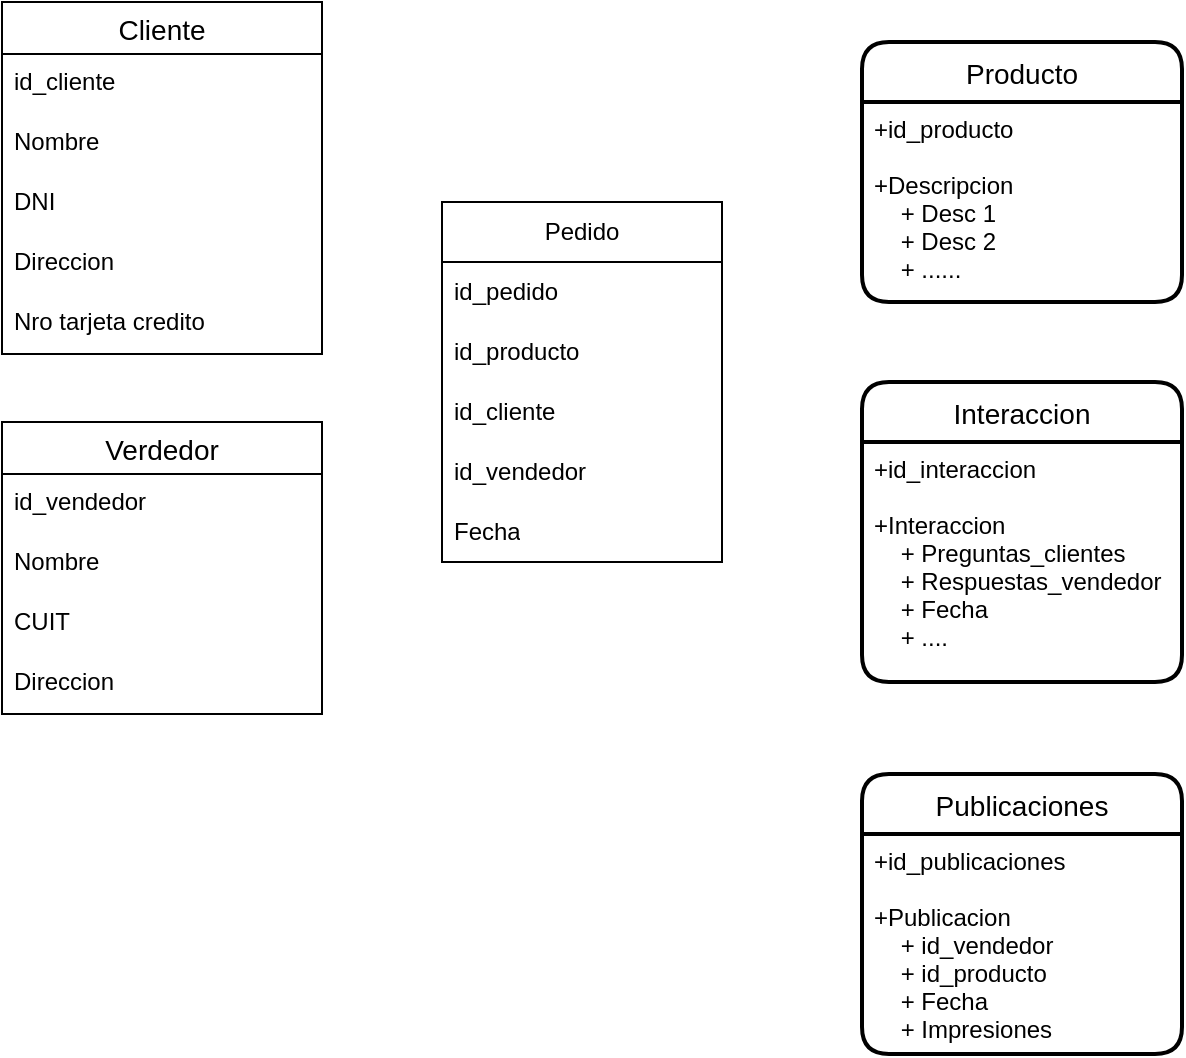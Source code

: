 <mxfile version="20.6.0" type="device"><diagram id="KLTpaDOVHteS61DdHK1y" name="Página-1"><mxGraphModel dx="1422" dy="754" grid="1" gridSize="10" guides="1" tooltips="1" connect="1" arrows="1" fold="1" page="1" pageScale="1" pageWidth="827" pageHeight="1169" math="0" shadow="0"><root><mxCell id="0"/><mxCell id="1" parent="0"/><mxCell id="Q4OCGApkC2FkBFN76viY-1" value="Cliente" style="swimlane;fontStyle=0;childLayout=stackLayout;horizontal=1;startSize=26;horizontalStack=0;resizeParent=1;resizeParentMax=0;resizeLast=0;collapsible=1;marginBottom=0;align=center;fontSize=14;" vertex="1" parent="1"><mxGeometry x="100" y="70" width="160" height="176" as="geometry"/></mxCell><mxCell id="Q4OCGApkC2FkBFN76viY-2" value="id_cliente" style="text;strokeColor=none;fillColor=none;spacingLeft=4;spacingRight=4;overflow=hidden;rotatable=0;points=[[0,0.5],[1,0.5]];portConstraint=eastwest;fontSize=12;" vertex="1" parent="Q4OCGApkC2FkBFN76viY-1"><mxGeometry y="26" width="160" height="30" as="geometry"/></mxCell><mxCell id="Q4OCGApkC2FkBFN76viY-3" value="Nombre" style="text;strokeColor=none;fillColor=none;spacingLeft=4;spacingRight=4;overflow=hidden;rotatable=0;points=[[0,0.5],[1,0.5]];portConstraint=eastwest;fontSize=12;" vertex="1" parent="Q4OCGApkC2FkBFN76viY-1"><mxGeometry y="56" width="160" height="30" as="geometry"/></mxCell><mxCell id="Q4OCGApkC2FkBFN76viY-4" value="DNI" style="text;strokeColor=none;fillColor=none;spacingLeft=4;spacingRight=4;overflow=hidden;rotatable=0;points=[[0,0.5],[1,0.5]];portConstraint=eastwest;fontSize=12;" vertex="1" parent="Q4OCGApkC2FkBFN76viY-1"><mxGeometry y="86" width="160" height="30" as="geometry"/></mxCell><mxCell id="Q4OCGApkC2FkBFN76viY-5" value="Direccion" style="text;strokeColor=none;fillColor=none;spacingLeft=4;spacingRight=4;overflow=hidden;rotatable=0;points=[[0,0.5],[1,0.5]];portConstraint=eastwest;fontSize=12;" vertex="1" parent="Q4OCGApkC2FkBFN76viY-1"><mxGeometry y="116" width="160" height="30" as="geometry"/></mxCell><mxCell id="Q4OCGApkC2FkBFN76viY-14" value="Nro tarjeta credito" style="text;strokeColor=none;fillColor=none;spacingLeft=4;spacingRight=4;overflow=hidden;rotatable=0;points=[[0,0.5],[1,0.5]];portConstraint=eastwest;fontSize=12;" vertex="1" parent="Q4OCGApkC2FkBFN76viY-1"><mxGeometry y="146" width="160" height="30" as="geometry"/></mxCell><mxCell id="Q4OCGApkC2FkBFN76viY-6" value="Pedido" style="swimlane;fontStyle=0;childLayout=stackLayout;horizontal=1;startSize=30;horizontalStack=0;resizeParent=1;resizeParentMax=0;resizeLast=0;collapsible=1;marginBottom=0;whiteSpace=wrap;html=1;" vertex="1" parent="1"><mxGeometry x="320" y="170" width="140" height="180" as="geometry"/></mxCell><mxCell id="Q4OCGApkC2FkBFN76viY-7" value="id_pedido" style="text;strokeColor=none;fillColor=none;align=left;verticalAlign=middle;spacingLeft=4;spacingRight=4;overflow=hidden;points=[[0,0.5],[1,0.5]];portConstraint=eastwest;rotatable=0;whiteSpace=wrap;html=1;" vertex="1" parent="Q4OCGApkC2FkBFN76viY-6"><mxGeometry y="30" width="140" height="30" as="geometry"/></mxCell><mxCell id="Q4OCGApkC2FkBFN76viY-8" value="id_producto" style="text;strokeColor=none;fillColor=none;align=left;verticalAlign=middle;spacingLeft=4;spacingRight=4;overflow=hidden;points=[[0,0.5],[1,0.5]];portConstraint=eastwest;rotatable=0;whiteSpace=wrap;html=1;" vertex="1" parent="Q4OCGApkC2FkBFN76viY-6"><mxGeometry y="60" width="140" height="30" as="geometry"/></mxCell><mxCell id="Q4OCGApkC2FkBFN76viY-9" value="id_cliente" style="text;strokeColor=none;fillColor=none;align=left;verticalAlign=middle;spacingLeft=4;spacingRight=4;overflow=hidden;points=[[0,0.5],[1,0.5]];portConstraint=eastwest;rotatable=0;whiteSpace=wrap;html=1;" vertex="1" parent="Q4OCGApkC2FkBFN76viY-6"><mxGeometry y="90" width="140" height="30" as="geometry"/></mxCell><mxCell id="Q4OCGApkC2FkBFN76viY-15" value="id_vendedor" style="text;strokeColor=none;fillColor=none;align=left;verticalAlign=middle;spacingLeft=4;spacingRight=4;overflow=hidden;points=[[0,0.5],[1,0.5]];portConstraint=eastwest;rotatable=0;whiteSpace=wrap;html=1;" vertex="1" parent="Q4OCGApkC2FkBFN76viY-6"><mxGeometry y="120" width="140" height="30" as="geometry"/></mxCell><mxCell id="Q4OCGApkC2FkBFN76viY-25" value="Fecha" style="text;strokeColor=none;fillColor=none;align=left;verticalAlign=middle;spacingLeft=4;spacingRight=4;overflow=hidden;points=[[0,0.5],[1,0.5]];portConstraint=eastwest;rotatable=0;whiteSpace=wrap;html=1;" vertex="1" parent="Q4OCGApkC2FkBFN76viY-6"><mxGeometry y="150" width="140" height="30" as="geometry"/></mxCell><mxCell id="Q4OCGApkC2FkBFN76viY-16" value="Producto" style="swimlane;childLayout=stackLayout;horizontal=1;startSize=30;horizontalStack=0;rounded=1;fontSize=14;fontStyle=0;strokeWidth=2;resizeParent=0;resizeLast=1;shadow=0;dashed=0;align=center;" vertex="1" parent="1"><mxGeometry x="530" y="90" width="160" height="130" as="geometry"/></mxCell><mxCell id="Q4OCGApkC2FkBFN76viY-17" value="+id_producto&#10;&#10;+Descripcion&#10;    + Desc 1&#10;    + Desc 2&#10;    + ......" style="align=left;strokeColor=none;fillColor=none;spacingLeft=4;fontSize=12;verticalAlign=top;resizable=0;rotatable=0;part=1;" vertex="1" parent="Q4OCGApkC2FkBFN76viY-16"><mxGeometry y="30" width="160" height="100" as="geometry"/></mxCell><mxCell id="Q4OCGApkC2FkBFN76viY-19" value="Verdedor" style="swimlane;fontStyle=0;childLayout=stackLayout;horizontal=1;startSize=26;horizontalStack=0;resizeParent=1;resizeParentMax=0;resizeLast=0;collapsible=1;marginBottom=0;align=center;fontSize=14;" vertex="1" parent="1"><mxGeometry x="100" y="280" width="160" height="146" as="geometry"/></mxCell><mxCell id="Q4OCGApkC2FkBFN76viY-20" value="id_vendedor" style="text;strokeColor=none;fillColor=none;spacingLeft=4;spacingRight=4;overflow=hidden;rotatable=0;points=[[0,0.5],[1,0.5]];portConstraint=eastwest;fontSize=12;" vertex="1" parent="Q4OCGApkC2FkBFN76viY-19"><mxGeometry y="26" width="160" height="30" as="geometry"/></mxCell><mxCell id="Q4OCGApkC2FkBFN76viY-21" value="Nombre" style="text;strokeColor=none;fillColor=none;spacingLeft=4;spacingRight=4;overflow=hidden;rotatable=0;points=[[0,0.5],[1,0.5]];portConstraint=eastwest;fontSize=12;" vertex="1" parent="Q4OCGApkC2FkBFN76viY-19"><mxGeometry y="56" width="160" height="30" as="geometry"/></mxCell><mxCell id="Q4OCGApkC2FkBFN76viY-22" value="CUIT" style="text;strokeColor=none;fillColor=none;spacingLeft=4;spacingRight=4;overflow=hidden;rotatable=0;points=[[0,0.5],[1,0.5]];portConstraint=eastwest;fontSize=12;" vertex="1" parent="Q4OCGApkC2FkBFN76viY-19"><mxGeometry y="86" width="160" height="30" as="geometry"/></mxCell><mxCell id="Q4OCGApkC2FkBFN76viY-23" value="Direccion" style="text;strokeColor=none;fillColor=none;spacingLeft=4;spacingRight=4;overflow=hidden;rotatable=0;points=[[0,0.5],[1,0.5]];portConstraint=eastwest;fontSize=12;" vertex="1" parent="Q4OCGApkC2FkBFN76viY-19"><mxGeometry y="116" width="160" height="30" as="geometry"/></mxCell><mxCell id="Q4OCGApkC2FkBFN76viY-26" value="Interaccion" style="swimlane;childLayout=stackLayout;horizontal=1;startSize=30;horizontalStack=0;rounded=1;fontSize=14;fontStyle=0;strokeWidth=2;resizeParent=0;resizeLast=1;shadow=0;dashed=0;align=center;" vertex="1" parent="1"><mxGeometry x="530" y="260" width="160" height="150" as="geometry"/></mxCell><mxCell id="Q4OCGApkC2FkBFN76viY-27" value="+id_interaccion&#10;&#10;+Interaccion&#10;    + Preguntas_clientes&#10;    + Respuestas_vendedor&#10;    + Fecha&#10;    + ...." style="align=left;strokeColor=none;fillColor=none;spacingLeft=4;fontSize=12;verticalAlign=top;resizable=0;rotatable=0;part=1;" vertex="1" parent="Q4OCGApkC2FkBFN76viY-26"><mxGeometry y="30" width="160" height="120" as="geometry"/></mxCell><mxCell id="Q4OCGApkC2FkBFN76viY-35" value="Publicaciones" style="swimlane;childLayout=stackLayout;horizontal=1;startSize=30;horizontalStack=0;rounded=1;fontSize=14;fontStyle=0;strokeWidth=2;resizeParent=0;resizeLast=1;shadow=0;dashed=0;align=center;" vertex="1" parent="1"><mxGeometry x="530" y="456" width="160" height="140" as="geometry"/></mxCell><mxCell id="Q4OCGApkC2FkBFN76viY-36" value="+id_publicaciones&#10;&#10;+Publicacion&#10;    + id_vendedor&#10;    + id_producto&#10;    + Fecha&#10;    + Impresiones" style="align=left;strokeColor=none;fillColor=none;spacingLeft=4;fontSize=12;verticalAlign=top;resizable=0;rotatable=0;part=1;" vertex="1" parent="Q4OCGApkC2FkBFN76viY-35"><mxGeometry y="30" width="160" height="110" as="geometry"/></mxCell></root></mxGraphModel></diagram></mxfile>